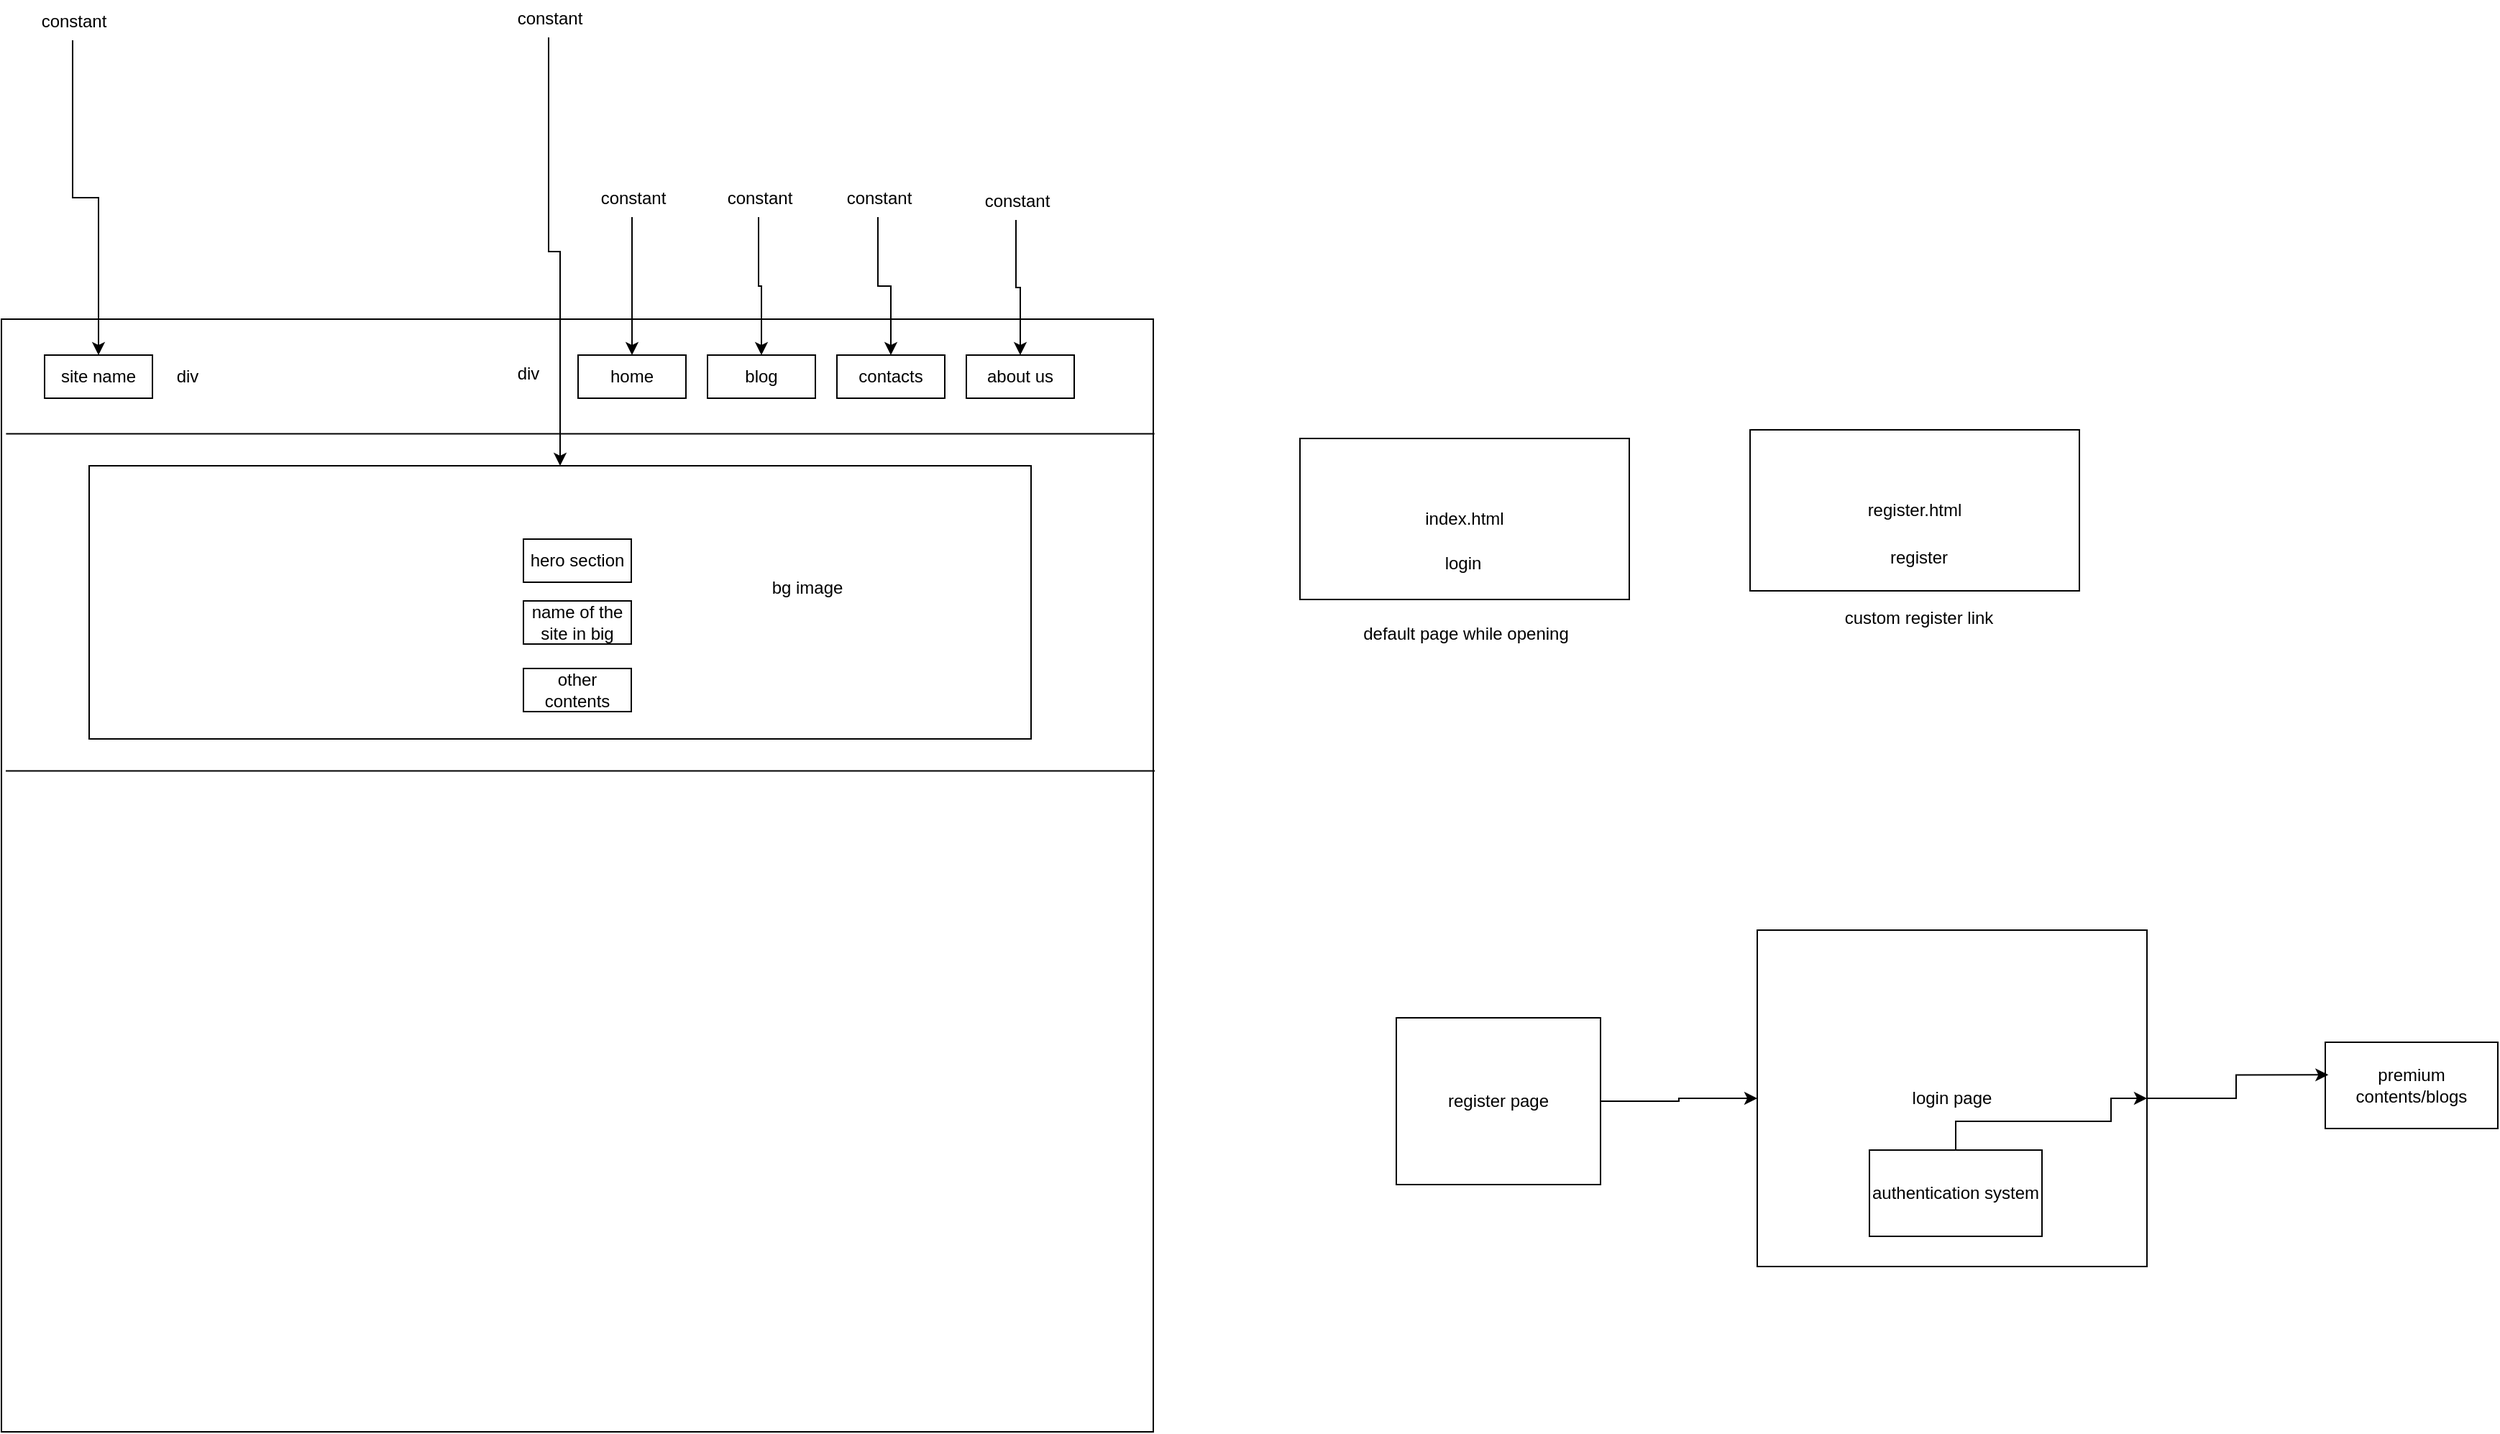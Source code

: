 <mxfile version="28.0.6">
  <diagram name="Page-1" id="PbcaZ5cHs5BGKamcX4B0">
    <mxGraphModel dx="1388" dy="1101" grid="0" gridSize="10" guides="1" tooltips="1" connect="1" arrows="1" fold="1" page="0" pageScale="1" pageWidth="850" pageHeight="1100" math="0" shadow="0">
      <root>
        <mxCell id="0" />
        <mxCell id="1" parent="0" />
        <mxCell id="ma71XvIS2xmiYpHoqRc8-2" value="login page" style="whiteSpace=wrap;html=1;" vertex="1" parent="1">
          <mxGeometry x="1246" y="497" width="271" height="234" as="geometry" />
        </mxCell>
        <mxCell id="xf8InXdZXk41hyISwieI-1" value="" style="rounded=0;whiteSpace=wrap;html=1;" parent="1" vertex="1">
          <mxGeometry x="25" y="72" width="801" height="774" as="geometry" />
        </mxCell>
        <mxCell id="xf8InXdZXk41hyISwieI-2" value="home" style="rounded=0;whiteSpace=wrap;html=1;" parent="1" vertex="1">
          <mxGeometry x="426" y="97" width="75" height="30" as="geometry" />
        </mxCell>
        <mxCell id="xf8InXdZXk41hyISwieI-5" value="blog" style="rounded=0;whiteSpace=wrap;html=1;" parent="1" vertex="1">
          <mxGeometry x="516" y="97" width="75" height="30" as="geometry" />
        </mxCell>
        <mxCell id="xf8InXdZXk41hyISwieI-8" value="contacts" style="rounded=0;whiteSpace=wrap;html=1;" parent="1" vertex="1">
          <mxGeometry x="606" y="97" width="75" height="30" as="geometry" />
        </mxCell>
        <mxCell id="xf8InXdZXk41hyISwieI-11" value="about us" style="rounded=0;whiteSpace=wrap;html=1;" parent="1" vertex="1">
          <mxGeometry x="696" y="97" width="75" height="30" as="geometry" />
        </mxCell>
        <mxCell id="xf8InXdZXk41hyISwieI-14" value="" style="endArrow=none;html=1;rounded=0;exitX=0.004;exitY=0.103;exitDx=0;exitDy=0;exitPerimeter=0;entryX=1.001;entryY=0.103;entryDx=0;entryDy=0;entryPerimeter=0;" parent="1" source="xf8InXdZXk41hyISwieI-1" target="xf8InXdZXk41hyISwieI-1" edge="1">
          <mxGeometry width="50" height="50" relative="1" as="geometry">
            <mxPoint x="520" y="458" as="sourcePoint" />
            <mxPoint x="570" y="408" as="targetPoint" />
          </mxGeometry>
        </mxCell>
        <mxCell id="xf8InXdZXk41hyISwieI-15" value="" style="endArrow=none;html=1;rounded=0;exitX=0.004;exitY=0.103;exitDx=0;exitDy=0;exitPerimeter=0;entryX=1.001;entryY=0.103;entryDx=0;entryDy=0;entryPerimeter=0;" parent="1" edge="1">
          <mxGeometry width="50" height="50" relative="1" as="geometry">
            <mxPoint x="28" y="386.28" as="sourcePoint" />
            <mxPoint x="827" y="386.28" as="targetPoint" />
          </mxGeometry>
        </mxCell>
        <mxCell id="xf8InXdZXk41hyISwieI-19" value="" style="rounded=0;whiteSpace=wrap;html=1;" parent="1" vertex="1">
          <mxGeometry x="86" y="174" width="655" height="190" as="geometry" />
        </mxCell>
        <mxCell id="xf8InXdZXk41hyISwieI-16" value="hero section" style="rounded=0;whiteSpace=wrap;html=1;" parent="1" vertex="1">
          <mxGeometry x="388" y="225" width="75" height="30" as="geometry" />
        </mxCell>
        <mxCell id="xf8InXdZXk41hyISwieI-17" value="name of the site in big" style="rounded=0;whiteSpace=wrap;html=1;" parent="1" vertex="1">
          <mxGeometry x="388" y="268" width="75" height="30" as="geometry" />
        </mxCell>
        <mxCell id="xf8InXdZXk41hyISwieI-18" value="other contents" style="rounded=0;whiteSpace=wrap;html=1;" parent="1" vertex="1">
          <mxGeometry x="388" y="315" width="75" height="30" as="geometry" />
        </mxCell>
        <mxCell id="xf8InXdZXk41hyISwieI-20" value="bg image" style="text;html=1;align=center;verticalAlign=middle;resizable=0;points=[];autosize=1;strokeColor=none;fillColor=none;" parent="1" vertex="1">
          <mxGeometry x="551" y="246" width="67" height="26" as="geometry" />
        </mxCell>
        <mxCell id="xf8InXdZXk41hyISwieI-13" value="site name" style="rounded=0;whiteSpace=wrap;html=1;" parent="1" vertex="1">
          <mxGeometry x="55" y="97" width="75" height="30" as="geometry" />
        </mxCell>
        <mxCell id="xf8InXdZXk41hyISwieI-28" style="edgeStyle=orthogonalEdgeStyle;rounded=0;orthogonalLoop=1;jettySize=auto;html=1;" parent="1" source="xf8InXdZXk41hyISwieI-24" target="xf8InXdZXk41hyISwieI-2" edge="1">
          <mxGeometry relative="1" as="geometry" />
        </mxCell>
        <mxCell id="xf8InXdZXk41hyISwieI-24" value="constant" style="text;html=1;align=center;verticalAlign=middle;resizable=0;points=[];autosize=1;strokeColor=none;fillColor=none;" parent="1" vertex="1">
          <mxGeometry x="432" y="-25" width="63" height="26" as="geometry" />
        </mxCell>
        <mxCell id="xf8InXdZXk41hyISwieI-29" style="edgeStyle=orthogonalEdgeStyle;rounded=0;orthogonalLoop=1;jettySize=auto;html=1;entryX=0.5;entryY=0;entryDx=0;entryDy=0;" parent="1" source="xf8InXdZXk41hyISwieI-25" target="xf8InXdZXk41hyISwieI-5" edge="1">
          <mxGeometry relative="1" as="geometry" />
        </mxCell>
        <mxCell id="xf8InXdZXk41hyISwieI-25" value="constant" style="text;html=1;align=center;verticalAlign=middle;resizable=0;points=[];autosize=1;strokeColor=none;fillColor=none;" parent="1" vertex="1">
          <mxGeometry x="520" y="-25" width="63" height="26" as="geometry" />
        </mxCell>
        <mxCell id="xf8InXdZXk41hyISwieI-30" style="edgeStyle=orthogonalEdgeStyle;rounded=0;orthogonalLoop=1;jettySize=auto;html=1;entryX=0.5;entryY=0;entryDx=0;entryDy=0;" parent="1" source="xf8InXdZXk41hyISwieI-26" target="xf8InXdZXk41hyISwieI-8" edge="1">
          <mxGeometry relative="1" as="geometry" />
        </mxCell>
        <mxCell id="xf8InXdZXk41hyISwieI-26" value="constant" style="text;html=1;align=center;verticalAlign=middle;resizable=0;points=[];autosize=1;strokeColor=none;fillColor=none;" parent="1" vertex="1">
          <mxGeometry x="603" y="-25" width="63" height="26" as="geometry" />
        </mxCell>
        <mxCell id="xf8InXdZXk41hyISwieI-31" style="edgeStyle=orthogonalEdgeStyle;rounded=0;orthogonalLoop=1;jettySize=auto;html=1;entryX=0.5;entryY=0;entryDx=0;entryDy=0;" parent="1" source="xf8InXdZXk41hyISwieI-27" target="xf8InXdZXk41hyISwieI-11" edge="1">
          <mxGeometry relative="1" as="geometry" />
        </mxCell>
        <mxCell id="xf8InXdZXk41hyISwieI-27" value="constant" style="text;html=1;align=center;verticalAlign=middle;resizable=0;points=[];autosize=1;strokeColor=none;fillColor=none;" parent="1" vertex="1">
          <mxGeometry x="699" y="-23" width="63" height="26" as="geometry" />
        </mxCell>
        <mxCell id="xf8InXdZXk41hyISwieI-33" style="edgeStyle=orthogonalEdgeStyle;rounded=0;orthogonalLoop=1;jettySize=auto;html=1;" parent="1" source="xf8InXdZXk41hyISwieI-32" target="xf8InXdZXk41hyISwieI-19" edge="1">
          <mxGeometry relative="1" as="geometry" />
        </mxCell>
        <mxCell id="xf8InXdZXk41hyISwieI-32" value="constant" style="text;html=1;align=center;verticalAlign=middle;resizable=0;points=[];autosize=1;strokeColor=none;fillColor=none;" parent="1" vertex="1">
          <mxGeometry x="374" y="-150" width="63" height="26" as="geometry" />
        </mxCell>
        <mxCell id="xf8InXdZXk41hyISwieI-37" style="edgeStyle=orthogonalEdgeStyle;rounded=0;orthogonalLoop=1;jettySize=auto;html=1;entryX=0.5;entryY=0;entryDx=0;entryDy=0;" parent="1" source="xf8InXdZXk41hyISwieI-36" target="xf8InXdZXk41hyISwieI-13" edge="1">
          <mxGeometry relative="1" as="geometry" />
        </mxCell>
        <mxCell id="xf8InXdZXk41hyISwieI-36" value="constant" style="text;html=1;align=center;verticalAlign=middle;resizable=0;points=[];autosize=1;strokeColor=none;fillColor=none;" parent="1" vertex="1">
          <mxGeometry x="43" y="-148" width="63" height="26" as="geometry" />
        </mxCell>
        <mxCell id="ZUTWmkQlka9h6sb2I5T8-1" value="div" style="text;html=1;align=center;verticalAlign=middle;resizable=0;points=[];autosize=1;strokeColor=none;fillColor=none;" parent="1" vertex="1">
          <mxGeometry x="137" y="99" width="33" height="26" as="geometry" />
        </mxCell>
        <mxCell id="ZUTWmkQlka9h6sb2I5T8-2" value="div" style="text;html=1;align=center;verticalAlign=middle;resizable=0;points=[];autosize=1;strokeColor=none;fillColor=none;" parent="1" vertex="1">
          <mxGeometry x="374" y="97" width="33" height="26" as="geometry" />
        </mxCell>
        <mxCell id="ZUTWmkQlka9h6sb2I5T8-3" value="index.html" style="whiteSpace=wrap;html=1;" parent="1" vertex="1">
          <mxGeometry x="928" y="155" width="229" height="112" as="geometry" />
        </mxCell>
        <mxCell id="ZUTWmkQlka9h6sb2I5T8-4" value="login" style="text;html=1;align=center;verticalAlign=middle;resizable=0;points=[];autosize=1;strokeColor=none;fillColor=none;" parent="1" vertex="1">
          <mxGeometry x="1019" y="229" width="43" height="26" as="geometry" />
        </mxCell>
        <mxCell id="ZUTWmkQlka9h6sb2I5T8-6" value="register.html" style="whiteSpace=wrap;html=1;" parent="1" vertex="1">
          <mxGeometry x="1241" y="149" width="229" height="112" as="geometry" />
        </mxCell>
        <mxCell id="ZUTWmkQlka9h6sb2I5T8-7" value="register" style="text;html=1;align=center;verticalAlign=middle;resizable=0;points=[];autosize=1;strokeColor=none;fillColor=none;" parent="1" vertex="1">
          <mxGeometry x="1329" y="225" width="58" height="26" as="geometry" />
        </mxCell>
        <mxCell id="ZUTWmkQlka9h6sb2I5T8-8" value="default page while opening" style="text;html=1;align=center;verticalAlign=middle;resizable=0;points=[];autosize=1;strokeColor=none;fillColor=none;" parent="1" vertex="1">
          <mxGeometry x="962" y="278" width="161" height="26" as="geometry" />
        </mxCell>
        <mxCell id="ZUTWmkQlka9h6sb2I5T8-10" value="custom register link" style="text;html=1;align=center;verticalAlign=middle;resizable=0;points=[];autosize=1;strokeColor=none;fillColor=none;" parent="1" vertex="1">
          <mxGeometry x="1297.5" y="267" width="121" height="26" as="geometry" />
        </mxCell>
        <mxCell id="ma71XvIS2xmiYpHoqRc8-6" style="edgeStyle=orthogonalEdgeStyle;rounded=0;orthogonalLoop=1;jettySize=auto;html=1;entryX=1;entryY=0.5;entryDx=0;entryDy=0;" edge="1" parent="1" source="ZXU37r0pZDXokVo11q2a-1" target="ma71XvIS2xmiYpHoqRc8-2">
          <mxGeometry relative="1" as="geometry">
            <Array as="points">
              <mxPoint x="1384" y="630" />
              <mxPoint x="1492" y="630" />
              <mxPoint x="1492" y="614" />
            </Array>
          </mxGeometry>
        </mxCell>
        <mxCell id="ZXU37r0pZDXokVo11q2a-1" value="authentication system" style="whiteSpace=wrap;html=1;" parent="1" vertex="1">
          <mxGeometry x="1324" y="650" width="120" height="60" as="geometry" />
        </mxCell>
        <mxCell id="ma71XvIS2xmiYpHoqRc8-3" style="edgeStyle=orthogonalEdgeStyle;rounded=0;orthogonalLoop=1;jettySize=auto;html=1;entryX=0;entryY=0.5;entryDx=0;entryDy=0;" edge="1" parent="1" source="ma71XvIS2xmiYpHoqRc8-1" target="ma71XvIS2xmiYpHoqRc8-2">
          <mxGeometry relative="1" as="geometry" />
        </mxCell>
        <mxCell id="ma71XvIS2xmiYpHoqRc8-1" value="register page" style="whiteSpace=wrap;html=1;" vertex="1" parent="1">
          <mxGeometry x="995" y="558" width="142" height="116" as="geometry" />
        </mxCell>
        <mxCell id="ma71XvIS2xmiYpHoqRc8-4" value="premium contents/blogs" style="whiteSpace=wrap;html=1;" vertex="1" parent="1">
          <mxGeometry x="1641" y="575" width="120" height="60" as="geometry" />
        </mxCell>
        <mxCell id="ma71XvIS2xmiYpHoqRc8-5" style="edgeStyle=orthogonalEdgeStyle;rounded=0;orthogonalLoop=1;jettySize=auto;html=1;entryX=0.018;entryY=0.378;entryDx=0;entryDy=0;entryPerimeter=0;" edge="1" parent="1" source="ma71XvIS2xmiYpHoqRc8-2" target="ma71XvIS2xmiYpHoqRc8-4">
          <mxGeometry relative="1" as="geometry" />
        </mxCell>
      </root>
    </mxGraphModel>
  </diagram>
</mxfile>
